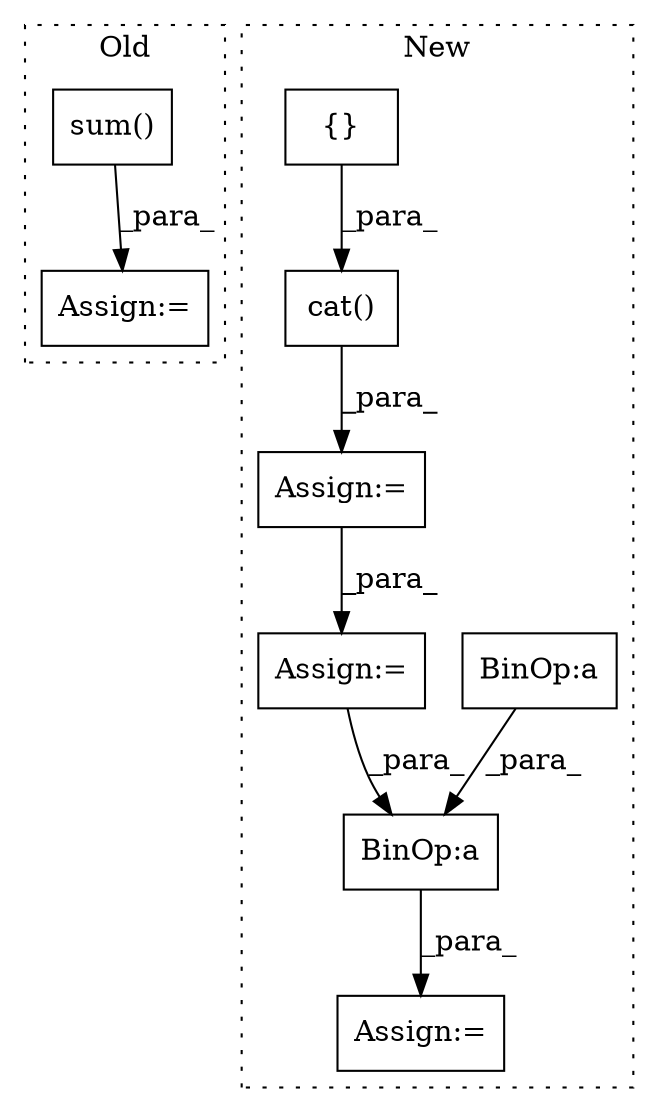 digraph G {
subgraph cluster0 {
1 [label="sum()" a="75" s="5471" l="40" shape="box"];
3 [label="Assign:=" a="68" s="5468" l="3" shape="box"];
label = "Old";
style="dotted";
}
subgraph cluster1 {
2 [label="cat()" a="75" s="14243,14266" l="10,8" shape="box"];
4 [label="Assign:=" a="68" s="14405" l="3" shape="box"];
5 [label="Assign:=" a="68" s="14240" l="3" shape="box"];
6 [label="BinOp:a" a="82" s="14443" l="3" shape="box"];
7 [label="BinOp:a" a="82" s="14455" l="3" shape="box"];
8 [label="{}" a="59" s="14033,14033" l="2,1" shape="box"];
9 [label="Assign:=" a="68" s="14294" l="3" shape="box"];
label = "New";
style="dotted";
}
1 -> 3 [label="_para_"];
2 -> 5 [label="_para_"];
5 -> 9 [label="_para_"];
6 -> 4 [label="_para_"];
7 -> 6 [label="_para_"];
8 -> 2 [label="_para_"];
9 -> 6 [label="_para_"];
}